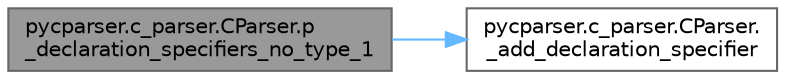 digraph "pycparser.c_parser.CParser.p_declaration_specifiers_no_type_1"
{
 // LATEX_PDF_SIZE
  bgcolor="transparent";
  edge [fontname=Helvetica,fontsize=10,labelfontname=Helvetica,labelfontsize=10];
  node [fontname=Helvetica,fontsize=10,shape=box,height=0.2,width=0.4];
  rankdir="LR";
  Node1 [id="Node000001",label="pycparser.c_parser.CParser.p\l_declaration_specifiers_no_type_1",height=0.2,width=0.4,color="gray40", fillcolor="grey60", style="filled", fontcolor="black",tooltip=" "];
  Node1 -> Node2 [id="edge1_Node000001_Node000002",color="steelblue1",style="solid",tooltip=" "];
  Node2 [id="Node000002",label="pycparser.c_parser.CParser.\l_add_declaration_specifier",height=0.2,width=0.4,color="grey40", fillcolor="white", style="filled",URL="$classpycparser_1_1c__parser_1_1_c_parser.html#ad8e4fdf40c04a0ed81d61e4a34b4fa8f",tooltip=" "];
}
